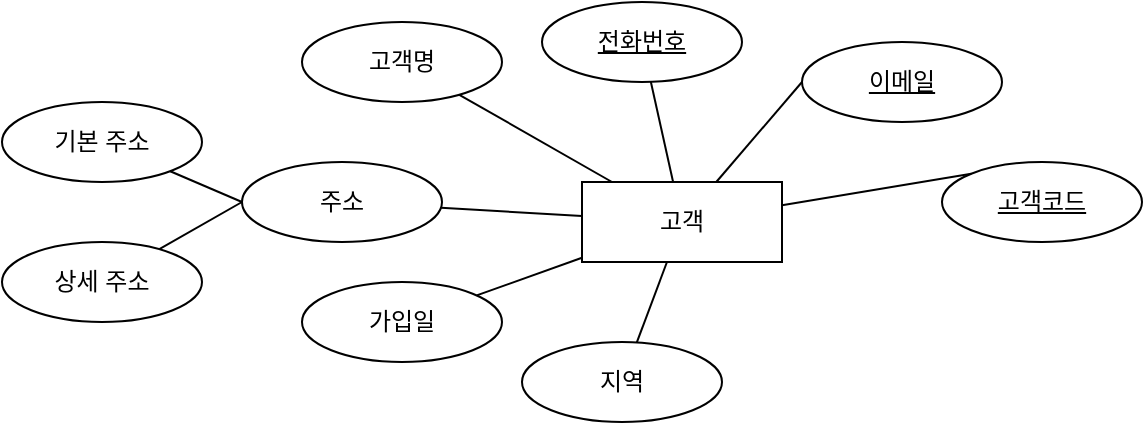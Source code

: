 <mxfile version="24.6.2" type="github">
  <diagram name="페이지-1" id="41LcyuUaqYgVKzQWhIz7">
    <mxGraphModel dx="794" dy="492" grid="1" gridSize="10" guides="1" tooltips="1" connect="1" arrows="1" fold="1" page="1" pageScale="1" pageWidth="850" pageHeight="1100" math="0" shadow="0">
      <root>
        <mxCell id="0" />
        <mxCell id="1" parent="0" />
        <mxCell id="3A1P5kP8lYShlwXzkoUy-1" value="고객" style="whiteSpace=wrap;html=1;align=center;" vertex="1" parent="1">
          <mxGeometry x="360" y="240" width="100" height="40" as="geometry" />
        </mxCell>
        <mxCell id="3A1P5kP8lYShlwXzkoUy-2" value="고객명" style="ellipse;whiteSpace=wrap;html=1;align=center;" vertex="1" parent="1">
          <mxGeometry x="220" y="160" width="100" height="40" as="geometry" />
        </mxCell>
        <mxCell id="3A1P5kP8lYShlwXzkoUy-3" value="" style="endArrow=none;html=1;rounded=0;" edge="1" parent="1" source="3A1P5kP8lYShlwXzkoUy-2" target="3A1P5kP8lYShlwXzkoUy-1">
          <mxGeometry relative="1" as="geometry">
            <mxPoint x="330" y="260" as="sourcePoint" />
            <mxPoint x="490" y="260" as="targetPoint" />
          </mxGeometry>
        </mxCell>
        <mxCell id="3A1P5kP8lYShlwXzkoUy-5" value="전화번호" style="ellipse;whiteSpace=wrap;html=1;align=center;fontStyle=4;" vertex="1" parent="1">
          <mxGeometry x="340" y="150" width="100" height="40" as="geometry" />
        </mxCell>
        <mxCell id="3A1P5kP8lYShlwXzkoUy-6" value="" style="endArrow=none;html=1;rounded=0;" edge="1" parent="1" source="3A1P5kP8lYShlwXzkoUy-5" target="3A1P5kP8lYShlwXzkoUy-1">
          <mxGeometry relative="1" as="geometry">
            <mxPoint x="383" y="219" as="sourcePoint" />
            <mxPoint x="406" y="250" as="targetPoint" />
          </mxGeometry>
        </mxCell>
        <mxCell id="3A1P5kP8lYShlwXzkoUy-7" value="이메일" style="ellipse;whiteSpace=wrap;html=1;align=center;fontStyle=4;" vertex="1" parent="1">
          <mxGeometry x="470" y="170" width="100" height="40" as="geometry" />
        </mxCell>
        <mxCell id="3A1P5kP8lYShlwXzkoUy-8" value="고객코드" style="ellipse;whiteSpace=wrap;html=1;align=center;fontStyle=4;" vertex="1" parent="1">
          <mxGeometry x="540" y="230" width="100" height="40" as="geometry" />
        </mxCell>
        <mxCell id="3A1P5kP8lYShlwXzkoUy-9" value="" style="endArrow=none;html=1;rounded=0;exitX=0;exitY=0.5;exitDx=0;exitDy=0;" edge="1" parent="1" source="3A1P5kP8lYShlwXzkoUy-7" target="3A1P5kP8lYShlwXzkoUy-1">
          <mxGeometry relative="1" as="geometry">
            <mxPoint x="383" y="219" as="sourcePoint" />
            <mxPoint x="406" y="250" as="targetPoint" />
          </mxGeometry>
        </mxCell>
        <mxCell id="3A1P5kP8lYShlwXzkoUy-10" value="" style="endArrow=none;html=1;rounded=0;exitX=0;exitY=0;exitDx=0;exitDy=0;" edge="1" parent="1" source="3A1P5kP8lYShlwXzkoUy-8" target="3A1P5kP8lYShlwXzkoUy-1">
          <mxGeometry relative="1" as="geometry">
            <mxPoint x="510" y="260" as="sourcePoint" />
            <mxPoint x="470" y="264" as="targetPoint" />
          </mxGeometry>
        </mxCell>
        <mxCell id="3A1P5kP8lYShlwXzkoUy-11" value="주소" style="ellipse;whiteSpace=wrap;html=1;align=center;" vertex="1" parent="1">
          <mxGeometry x="190" y="230" width="100" height="40" as="geometry" />
        </mxCell>
        <mxCell id="3A1P5kP8lYShlwXzkoUy-12" value="" style="endArrow=none;html=1;rounded=0;" edge="1" parent="1" source="3A1P5kP8lYShlwXzkoUy-11" target="3A1P5kP8lYShlwXzkoUy-1">
          <mxGeometry relative="1" as="geometry">
            <mxPoint x="383" y="219" as="sourcePoint" />
            <mxPoint x="406" y="250" as="targetPoint" />
          </mxGeometry>
        </mxCell>
        <mxCell id="3A1P5kP8lYShlwXzkoUy-13" value="기본 주소" style="ellipse;whiteSpace=wrap;html=1;align=center;" vertex="1" parent="1">
          <mxGeometry x="70" y="200" width="100" height="40" as="geometry" />
        </mxCell>
        <mxCell id="3A1P5kP8lYShlwXzkoUy-14" value="상세 주소" style="ellipse;whiteSpace=wrap;html=1;align=center;" vertex="1" parent="1">
          <mxGeometry x="70" y="270" width="100" height="40" as="geometry" />
        </mxCell>
        <mxCell id="3A1P5kP8lYShlwXzkoUy-15" value="" style="endArrow=none;html=1;rounded=0;" edge="1" parent="1" source="3A1P5kP8lYShlwXzkoUy-13">
          <mxGeometry relative="1" as="geometry">
            <mxPoint x="299" y="263" as="sourcePoint" />
            <mxPoint x="190" y="250" as="targetPoint" />
          </mxGeometry>
        </mxCell>
        <mxCell id="3A1P5kP8lYShlwXzkoUy-16" value="" style="endArrow=none;html=1;rounded=0;entryX=0;entryY=0.5;entryDx=0;entryDy=0;" edge="1" parent="1" source="3A1P5kP8lYShlwXzkoUy-14" target="3A1P5kP8lYShlwXzkoUy-11">
          <mxGeometry relative="1" as="geometry">
            <mxPoint x="173" y="241" as="sourcePoint" />
            <mxPoint x="208" y="249" as="targetPoint" />
          </mxGeometry>
        </mxCell>
        <mxCell id="3A1P5kP8lYShlwXzkoUy-17" value="가입일" style="ellipse;whiteSpace=wrap;html=1;align=center;" vertex="1" parent="1">
          <mxGeometry x="220" y="290" width="100" height="40" as="geometry" />
        </mxCell>
        <mxCell id="3A1P5kP8lYShlwXzkoUy-18" value="" style="endArrow=none;html=1;rounded=0;" edge="1" parent="1" source="3A1P5kP8lYShlwXzkoUy-17" target="3A1P5kP8lYShlwXzkoUy-1">
          <mxGeometry relative="1" as="geometry">
            <mxPoint x="299" y="263" as="sourcePoint" />
            <mxPoint x="370" y="267" as="targetPoint" />
          </mxGeometry>
        </mxCell>
        <mxCell id="3A1P5kP8lYShlwXzkoUy-19" value="지역" style="ellipse;whiteSpace=wrap;html=1;align=center;" vertex="1" parent="1">
          <mxGeometry x="330" y="320" width="100" height="40" as="geometry" />
        </mxCell>
        <mxCell id="3A1P5kP8lYShlwXzkoUy-20" value="" style="endArrow=none;html=1;rounded=0;" edge="1" parent="1" source="3A1P5kP8lYShlwXzkoUy-19" target="3A1P5kP8lYShlwXzkoUy-1">
          <mxGeometry relative="1" as="geometry">
            <mxPoint x="317" y="307" as="sourcePoint" />
            <mxPoint x="370" y="288" as="targetPoint" />
          </mxGeometry>
        </mxCell>
      </root>
    </mxGraphModel>
  </diagram>
</mxfile>
